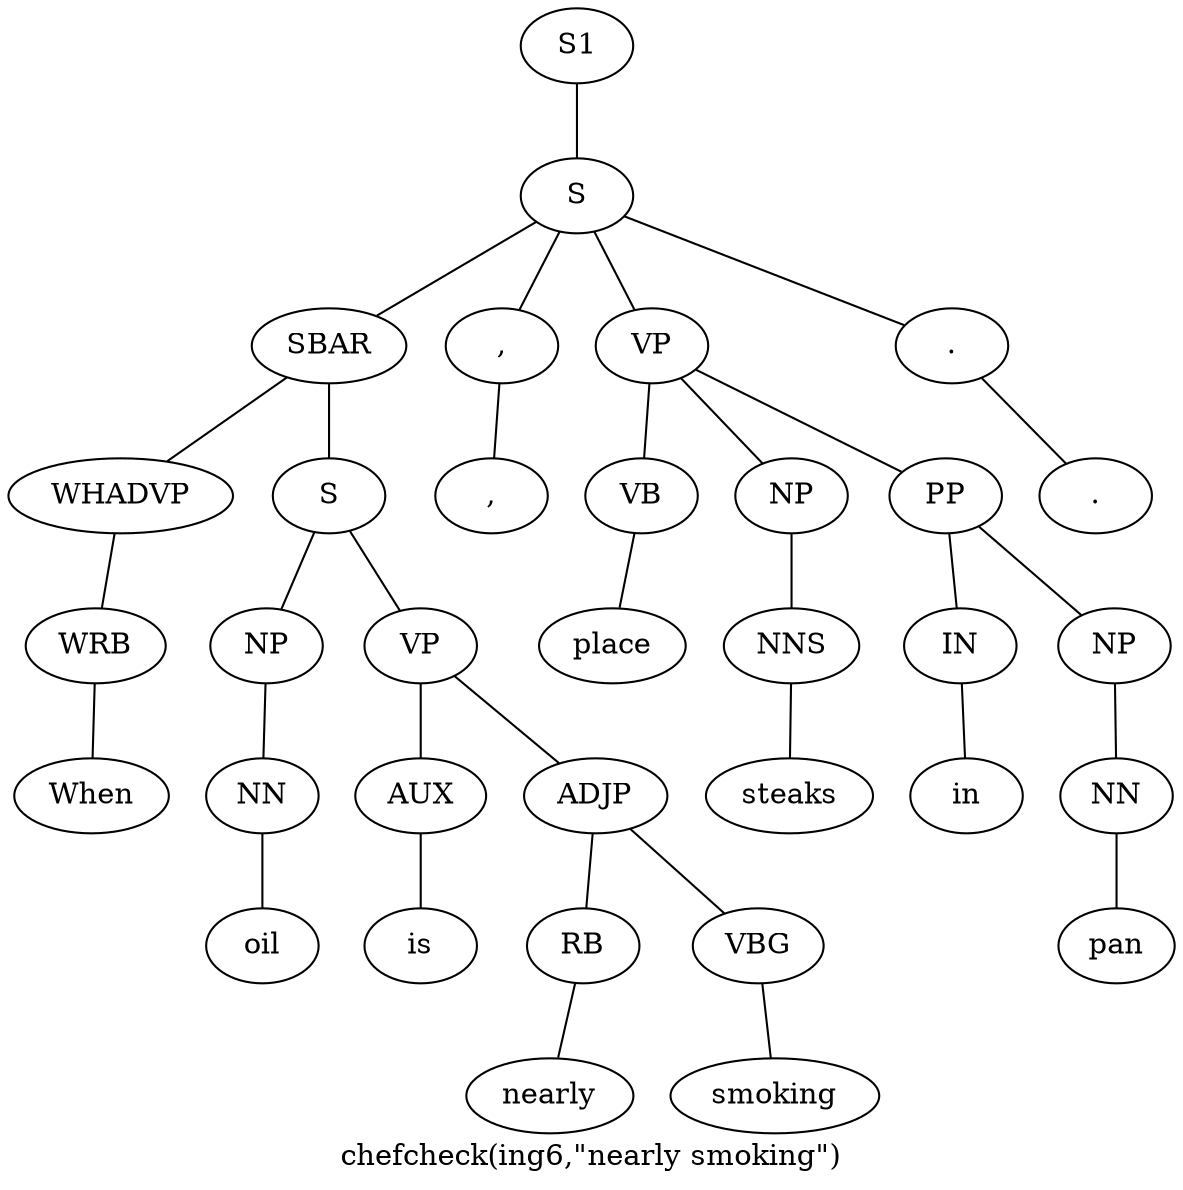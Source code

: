 graph SyntaxGraph {
	label = "chefcheck(ing6,\"nearly smoking\")";
	Node0 [label="S1"];
	Node1 [label="S"];
	Node2 [label="SBAR"];
	Node3 [label="WHADVP"];
	Node4 [label="WRB"];
	Node5 [label="When"];
	Node6 [label="S"];
	Node7 [label="NP"];
	Node8 [label="NN"];
	Node9 [label="oil"];
	Node10 [label="VP"];
	Node11 [label="AUX"];
	Node12 [label="is"];
	Node13 [label="ADJP"];
	Node14 [label="RB"];
	Node15 [label="nearly"];
	Node16 [label="VBG"];
	Node17 [label="smoking"];
	Node18 [label=","];
	Node19 [label=","];
	Node20 [label="VP"];
	Node21 [label="VB"];
	Node22 [label="place"];
	Node23 [label="NP"];
	Node24 [label="NNS"];
	Node25 [label="steaks"];
	Node26 [label="PP"];
	Node27 [label="IN"];
	Node28 [label="in"];
	Node29 [label="NP"];
	Node30 [label="NN"];
	Node31 [label="pan"];
	Node32 [label="."];
	Node33 [label="."];

	Node0 -- Node1;
	Node1 -- Node2;
	Node1 -- Node18;
	Node1 -- Node20;
	Node1 -- Node32;
	Node2 -- Node3;
	Node2 -- Node6;
	Node3 -- Node4;
	Node4 -- Node5;
	Node6 -- Node7;
	Node6 -- Node10;
	Node7 -- Node8;
	Node8 -- Node9;
	Node10 -- Node11;
	Node10 -- Node13;
	Node11 -- Node12;
	Node13 -- Node14;
	Node13 -- Node16;
	Node14 -- Node15;
	Node16 -- Node17;
	Node18 -- Node19;
	Node20 -- Node21;
	Node20 -- Node23;
	Node20 -- Node26;
	Node21 -- Node22;
	Node23 -- Node24;
	Node24 -- Node25;
	Node26 -- Node27;
	Node26 -- Node29;
	Node27 -- Node28;
	Node29 -- Node30;
	Node30 -- Node31;
	Node32 -- Node33;
}